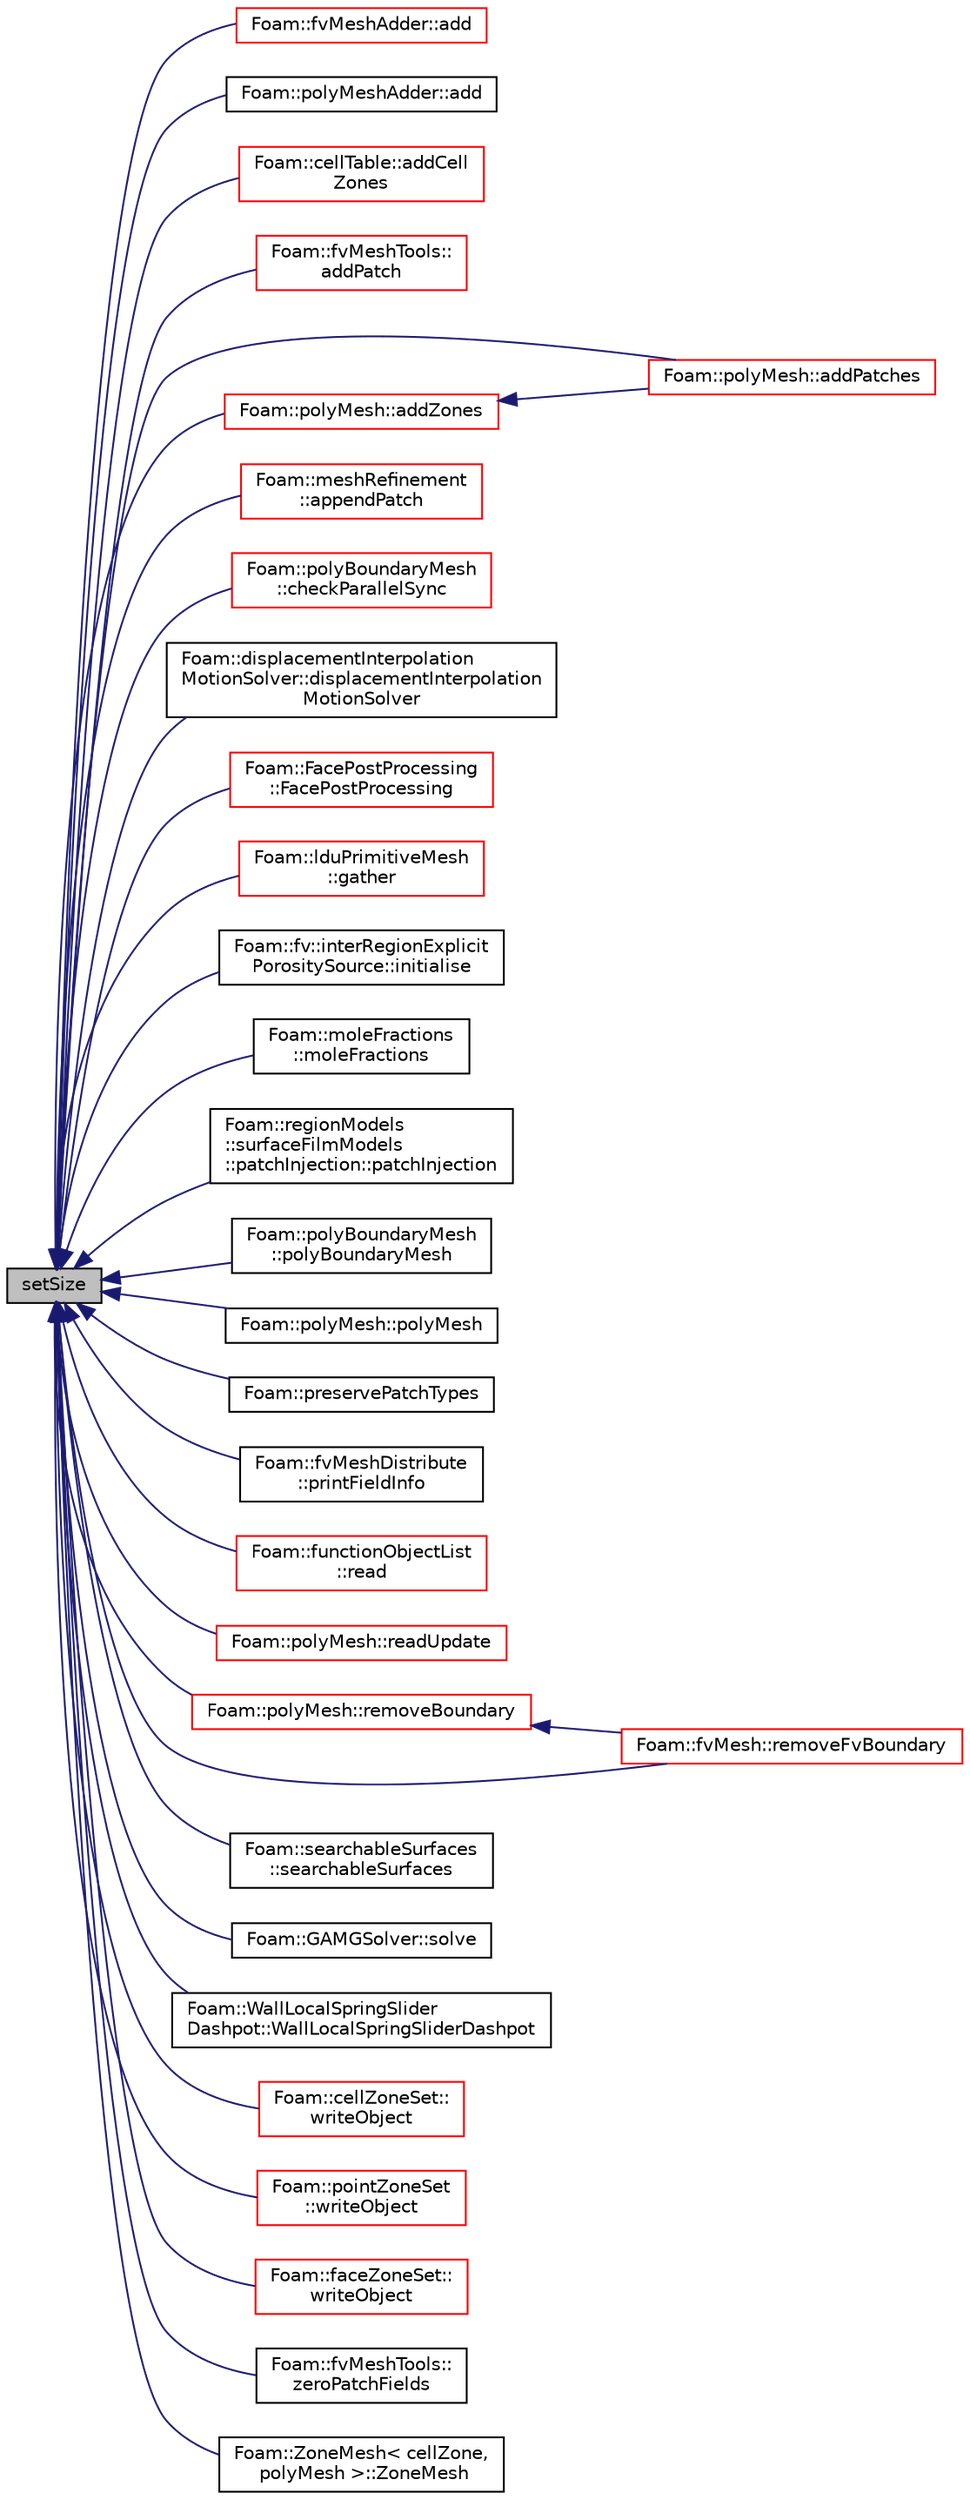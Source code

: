 digraph "setSize"
{
  bgcolor="transparent";
  edge [fontname="Helvetica",fontsize="10",labelfontname="Helvetica",labelfontsize="10"];
  node [fontname="Helvetica",fontsize="10",shape=record];
  rankdir="LR";
  Node24 [label="setSize",height=0.2,width=0.4,color="black", fillcolor="grey75", style="filled", fontcolor="black"];
  Node24 -> Node25 [dir="back",color="midnightblue",fontsize="10",style="solid",fontname="Helvetica"];
  Node25 [label="Foam::fvMeshAdder::add",height=0.2,width=0.4,color="red",URL="$a22189.html#a279c8df949a7489a89a5f2c600e2e3ed",tooltip="Inplace add mesh to fvMesh. Maps all stored fields. Returns map. "];
  Node24 -> Node36 [dir="back",color="midnightblue",fontsize="10",style="solid",fontname="Helvetica"];
  Node36 [label="Foam::polyMeshAdder::add",height=0.2,width=0.4,color="black",URL="$a22353.html#a42c72a8d279c201ea1f49824e6fc340a",tooltip="Inplace add mesh to polyMesh. Returns map construct. "];
  Node24 -> Node37 [dir="back",color="midnightblue",fontsize="10",style="solid",fontname="Helvetica"];
  Node37 [label="Foam::cellTable::addCell\lZones",height=0.2,width=0.4,color="red",URL="$a22081.html#ab62ddf3f5719031d66f82307da8dfc11",tooltip="Classify tableIds into cellZones according to the cellTable. "];
  Node24 -> Node39 [dir="back",color="midnightblue",fontsize="10",style="solid",fontname="Helvetica"];
  Node39 [label="Foam::fvMeshTools::\laddPatch",height=0.2,width=0.4,color="red",URL="$a22205.html#a590f160ae7ad17fa6394045ac077b9bf",tooltip="Add patch. Inserts patch before all processor patches. "];
  Node24 -> Node42 [dir="back",color="midnightblue",fontsize="10",style="solid",fontname="Helvetica"];
  Node42 [label="Foam::polyMesh::addPatches",height=0.2,width=0.4,color="red",URL="$a28565.html#a6527fc99a1c5861553e2b107c6d9170f",tooltip="Add boundary patches. "];
  Node24 -> Node287 [dir="back",color="midnightblue",fontsize="10",style="solid",fontname="Helvetica"];
  Node287 [label="Foam::polyMesh::addZones",height=0.2,width=0.4,color="red",URL="$a28565.html#a2e9c425fb50ce986acf3eb59fa7f1935",tooltip="Add mesh zones. "];
  Node287 -> Node42 [dir="back",color="midnightblue",fontsize="10",style="solid",fontname="Helvetica"];
  Node24 -> Node288 [dir="back",color="midnightblue",fontsize="10",style="solid",fontname="Helvetica"];
  Node288 [label="Foam::meshRefinement\l::appendPatch",height=0.2,width=0.4,color="red",URL="$a25857.html#aed2a5a12ca106976301dd2d80efcb85a",tooltip="Helper:append patch to end of mesh. "];
  Node24 -> Node291 [dir="back",color="midnightblue",fontsize="10",style="solid",fontname="Helvetica"];
  Node291 [label="Foam::polyBoundaryMesh\l::checkParallelSync",height=0.2,width=0.4,color="red",URL="$a28557.html#ae0d853449ed62624abe28bda852337c6",tooltip="Check whether all procs have all patches and in same order. Return. "];
  Node24 -> Node380 [dir="back",color="midnightblue",fontsize="10",style="solid",fontname="Helvetica"];
  Node380 [label="Foam::displacementInterpolation\lMotionSolver::displacementInterpolation\lMotionSolver",height=0.2,width=0.4,color="black",URL="$a24437.html#af70627c48920441a925701b8da5266ba",tooltip="Construct from polyMesh and IOdictionary. "];
  Node24 -> Node381 [dir="back",color="midnightblue",fontsize="10",style="solid",fontname="Helvetica"];
  Node381 [label="Foam::FacePostProcessing\l::FacePostProcessing",height=0.2,width=0.4,color="red",URL="$a25105.html#ada8bf2fb634a22e3abfd39a829f2f8c1",tooltip="Construct from dictionary. "];
  Node24 -> Node383 [dir="back",color="midnightblue",fontsize="10",style="solid",fontname="Helvetica"];
  Node383 [label="Foam::lduPrimitiveMesh\l::gather",height=0.2,width=0.4,color="red",URL="$a28285.html#ad7514c3eec68fa18c472b5dfe1c2b5a4",tooltip="Gather meshes from other processors onto procIDs[0]. "];
  Node24 -> Node387 [dir="back",color="midnightblue",fontsize="10",style="solid",fontname="Helvetica"];
  Node387 [label="Foam::fv::interRegionExplicit\lPorositySource::initialise",height=0.2,width=0.4,color="black",URL="$a24669.html#a18abf8b19283101238a77c9e6865b673",tooltip="Initialise. "];
  Node24 -> Node388 [dir="back",color="midnightblue",fontsize="10",style="solid",fontname="Helvetica"];
  Node388 [label="Foam::moleFractions\l::moleFractions",height=0.2,width=0.4,color="black",URL="$a31461.html#abe155bf391d171736e0046d3aa8e4b48",tooltip="Construct from Time and dictionary. "];
  Node24 -> Node389 [dir="back",color="midnightblue",fontsize="10",style="solid",fontname="Helvetica"];
  Node389 [label="Foam::regionModels\l::surfaceFilmModels\l::patchInjection::patchInjection",height=0.2,width=0.4,color="black",URL="$a30189.html#a152b740d187e325136f51f50c9b798ab",tooltip="Construct from surface film model. "];
  Node24 -> Node390 [dir="back",color="midnightblue",fontsize="10",style="solid",fontname="Helvetica"];
  Node390 [label="Foam::polyBoundaryMesh\l::polyBoundaryMesh",height=0.2,width=0.4,color="black",URL="$a28557.html#ad5d52e41ec3887120247d19b535cd4e1",tooltip="Read constructor given IOobject and a polyMesh reference. "];
  Node24 -> Node276 [dir="back",color="midnightblue",fontsize="10",style="solid",fontname="Helvetica"];
  Node276 [label="Foam::polyMesh::polyMesh",height=0.2,width=0.4,color="black",URL="$a28565.html#a26bb3c2a2a5476b329d60ac7646e18a7",tooltip="Construct from cell shapes. "];
  Node24 -> Node391 [dir="back",color="midnightblue",fontsize="10",style="solid",fontname="Helvetica"];
  Node391 [label="Foam::preservePatchTypes",height=0.2,width=0.4,color="black",URL="$a21851.html#aa5ba4f565a185dfa03afee2986b82183",tooltip="Preserve patch types. "];
  Node24 -> Node392 [dir="back",color="midnightblue",fontsize="10",style="solid",fontname="Helvetica"];
  Node392 [label="Foam::fvMeshDistribute\l::printFieldInfo",height=0.2,width=0.4,color="black",URL="$a22197.html#ac01a969a7e9466cbdca2475c4c0bd9c2",tooltip="Print some field info. "];
  Node24 -> Node393 [dir="back",color="midnightblue",fontsize="10",style="solid",fontname="Helvetica"];
  Node393 [label="Foam::functionObjectList\l::read",height=0.2,width=0.4,color="red",URL="$a27221.html#af816873151ddb0126e98bb2f914d8ed5",tooltip="Read and set the function objects if their data have changed. "];
  Node24 -> Node1291 [dir="back",color="midnightblue",fontsize="10",style="solid",fontname="Helvetica"];
  Node1291 [label="Foam::polyMesh::readUpdate",height=0.2,width=0.4,color="red",URL="$a28565.html#a9d298b9dbcdbe96c85e7ea556233a8c2",tooltip="Update the mesh based on the mesh files saved in. "];
  Node24 -> Node2077 [dir="back",color="midnightblue",fontsize="10",style="solid",fontname="Helvetica"];
  Node2077 [label="Foam::polyMesh::removeBoundary",height=0.2,width=0.4,color="red",URL="$a28565.html#acc2134c36adb97b988d5efc383a7f9f0",tooltip="Remove boundary patches. "];
  Node2077 -> Node2078 [dir="back",color="midnightblue",fontsize="10",style="solid",fontname="Helvetica"];
  Node2078 [label="Foam::fvMesh::removeFvBoundary",height=0.2,width=0.4,color="red",URL="$a23593.html#ac0182771afe06e7f2d7d52a627a0e16f",tooltip="Remove boundary patches. Warning: fvPatchFields hold ref to. "];
  Node24 -> Node2078 [dir="back",color="midnightblue",fontsize="10",style="solid",fontname="Helvetica"];
  Node24 -> Node1575 [dir="back",color="midnightblue",fontsize="10",style="solid",fontname="Helvetica"];
  Node1575 [label="Foam::searchableSurfaces\l::searchableSurfaces",height=0.2,width=0.4,color="black",URL="$a26381.html#a728d2d5193c640e1884f841fccc9c21f",tooltip="Construct from dictionary and whether to construct names always. "];
  Node24 -> Node892 [dir="back",color="midnightblue",fontsize="10",style="solid",fontname="Helvetica"];
  Node892 [label="Foam::GAMGSolver::solve",height=0.2,width=0.4,color="black",URL="$a28045.html#ad38597d099f9905e3f399b01af791bcb",tooltip="Solve. "];
  Node24 -> Node1626 [dir="back",color="midnightblue",fontsize="10",style="solid",fontname="Helvetica"];
  Node1626 [label="Foam::WallLocalSpringSlider\lDashpot::WallLocalSpringSliderDashpot",height=0.2,width=0.4,color="black",URL="$a25161.html#a87d5d4fdb334115ce1f35cd0bbab23d6",tooltip="Construct from dictionary. "];
  Node24 -> Node2079 [dir="back",color="midnightblue",fontsize="10",style="solid",fontname="Helvetica"];
  Node2079 [label="Foam::cellZoneSet::\lwriteObject",height=0.2,width=0.4,color="red",URL="$a26577.html#ad29090f3bdbff43fd95fa2d856219b5f",tooltip="Write cellZone. "];
  Node24 -> Node2081 [dir="back",color="midnightblue",fontsize="10",style="solid",fontname="Helvetica"];
  Node2081 [label="Foam::pointZoneSet\l::writeObject",height=0.2,width=0.4,color="red",URL="$a26593.html#ad29090f3bdbff43fd95fa2d856219b5f",tooltip="Write pointZone. "];
  Node24 -> Node2083 [dir="back",color="midnightblue",fontsize="10",style="solid",fontname="Helvetica"];
  Node2083 [label="Foam::faceZoneSet::\lwriteObject",height=0.2,width=0.4,color="red",URL="$a26585.html#ad29090f3bdbff43fd95fa2d856219b5f",tooltip="Write faceZone. "];
  Node24 -> Node2085 [dir="back",color="midnightblue",fontsize="10",style="solid",fontname="Helvetica"];
  Node2085 [label="Foam::fvMeshTools::\lzeroPatchFields",height=0.2,width=0.4,color="black",URL="$a22205.html#afbeeba4253e214ec2e736f65e6702311",tooltip="Change patchField to zero on registered fields. "];
  Node24 -> Node2086 [dir="back",color="midnightblue",fontsize="10",style="solid",fontname="Helvetica"];
  Node2086 [label="Foam::ZoneMesh\< cellZone,\l polyMesh \>::ZoneMesh",height=0.2,width=0.4,color="black",URL="$a28677.html#a52d0e850392e5c299af6c11ba9bb0a9a",tooltip="Construct given a PtrList. "];
}
